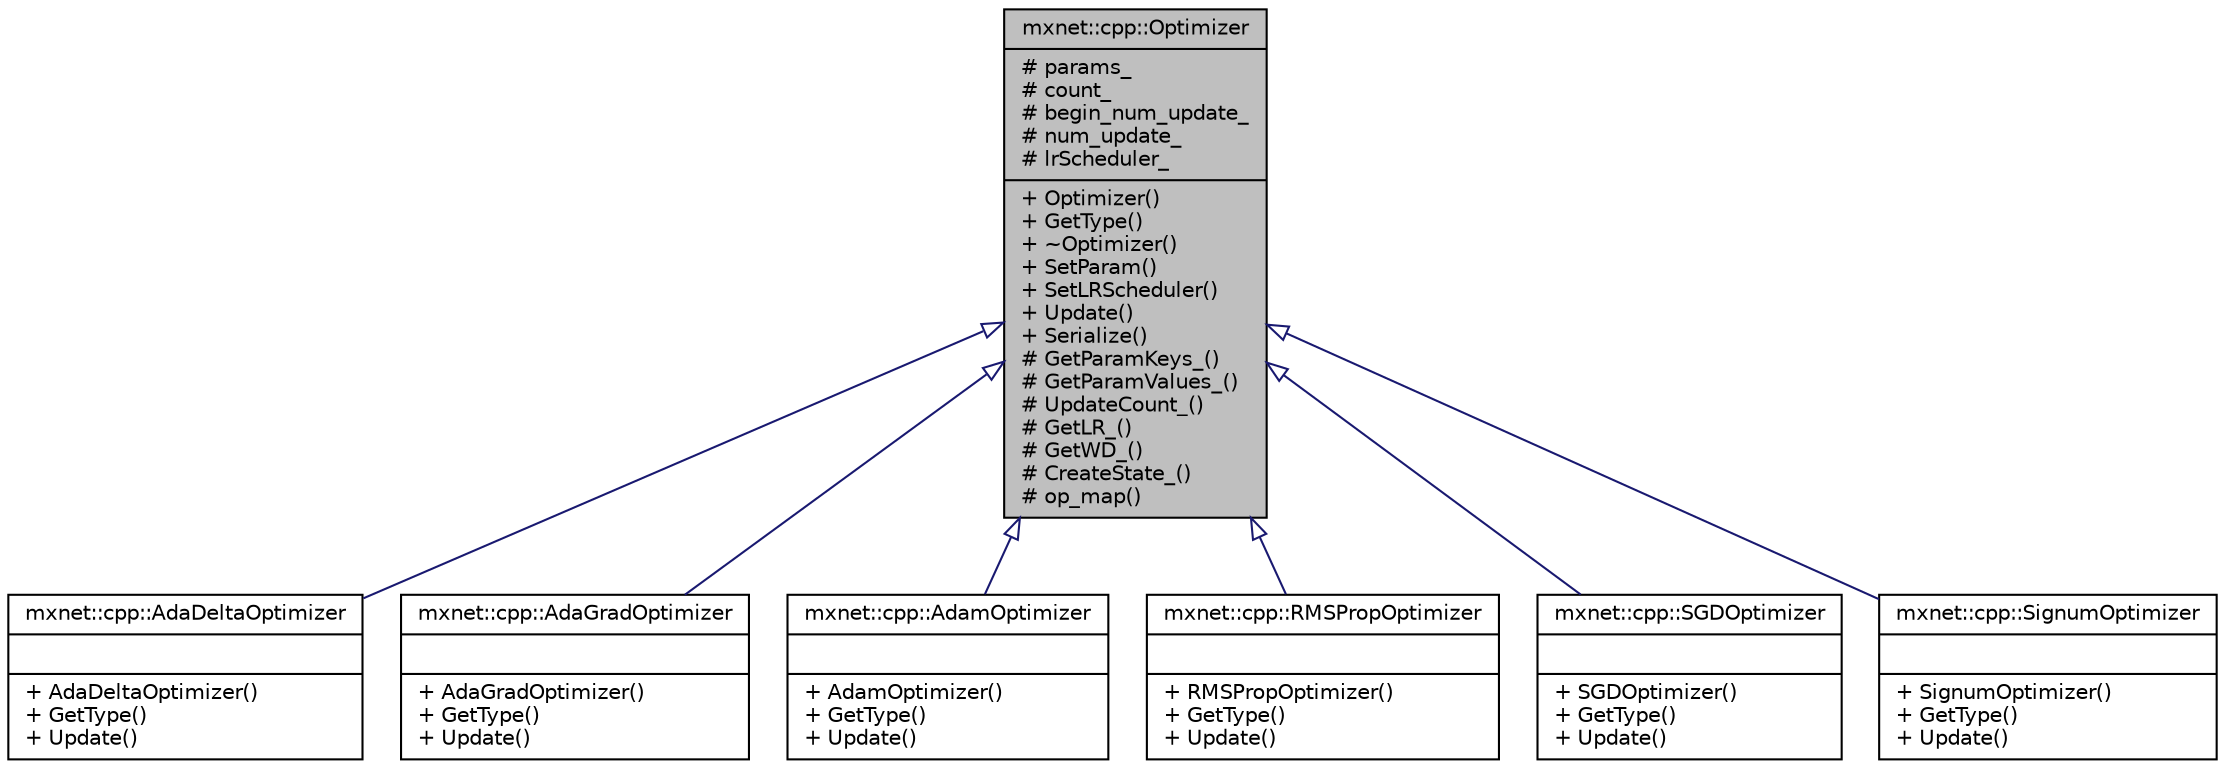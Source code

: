 digraph "mxnet::cpp::Optimizer"
{
  edge [fontname="Helvetica",fontsize="10",labelfontname="Helvetica",labelfontsize="10"];
  node [fontname="Helvetica",fontsize="10",shape=record];
  Node1 [label="{mxnet::cpp::Optimizer\n|# params_\l# count_\l# begin_num_update_\l# num_update_\l# lrScheduler_\l|+ Optimizer()\l+ GetType()\l+ ~Optimizer()\l+ SetParam()\l+ SetLRScheduler()\l+ Update()\l+ Serialize()\l# GetParamKeys_()\l# GetParamValues_()\l# UpdateCount_()\l# GetLR_()\l# GetWD_()\l# CreateState_()\l# op_map()\l}",height=0.2,width=0.4,color="black", fillcolor="grey75", style="filled", fontcolor="black"];
  Node1 -> Node2 [dir="back",color="midnightblue",fontsize="10",style="solid",arrowtail="onormal",fontname="Helvetica"];
  Node2 [label="{mxnet::cpp::AdaDeltaOptimizer\n||+ AdaDeltaOptimizer()\l+ GetType()\l+ Update()\l}",height=0.2,width=0.4,color="black", fillcolor="white", style="filled",URL="$classmxnet_1_1cpp_1_1AdaDeltaOptimizer.html"];
  Node1 -> Node3 [dir="back",color="midnightblue",fontsize="10",style="solid",arrowtail="onormal",fontname="Helvetica"];
  Node3 [label="{mxnet::cpp::AdaGradOptimizer\n||+ AdaGradOptimizer()\l+ GetType()\l+ Update()\l}",height=0.2,width=0.4,color="black", fillcolor="white", style="filled",URL="$classmxnet_1_1cpp_1_1AdaGradOptimizer.html"];
  Node1 -> Node4 [dir="back",color="midnightblue",fontsize="10",style="solid",arrowtail="onormal",fontname="Helvetica"];
  Node4 [label="{mxnet::cpp::AdamOptimizer\n||+ AdamOptimizer()\l+ GetType()\l+ Update()\l}",height=0.2,width=0.4,color="black", fillcolor="white", style="filled",URL="$classmxnet_1_1cpp_1_1AdamOptimizer.html"];
  Node1 -> Node5 [dir="back",color="midnightblue",fontsize="10",style="solid",arrowtail="onormal",fontname="Helvetica"];
  Node5 [label="{mxnet::cpp::RMSPropOptimizer\n||+ RMSPropOptimizer()\l+ GetType()\l+ Update()\l}",height=0.2,width=0.4,color="black", fillcolor="white", style="filled",URL="$classmxnet_1_1cpp_1_1RMSPropOptimizer.html"];
  Node1 -> Node6 [dir="back",color="midnightblue",fontsize="10",style="solid",arrowtail="onormal",fontname="Helvetica"];
  Node6 [label="{mxnet::cpp::SGDOptimizer\n||+ SGDOptimizer()\l+ GetType()\l+ Update()\l}",height=0.2,width=0.4,color="black", fillcolor="white", style="filled",URL="$classmxnet_1_1cpp_1_1SGDOptimizer.html"];
  Node1 -> Node7 [dir="back",color="midnightblue",fontsize="10",style="solid",arrowtail="onormal",fontname="Helvetica"];
  Node7 [label="{mxnet::cpp::SignumOptimizer\n||+ SignumOptimizer()\l+ GetType()\l+ Update()\l}",height=0.2,width=0.4,color="black", fillcolor="white", style="filled",URL="$classmxnet_1_1cpp_1_1SignumOptimizer.html"];
}
